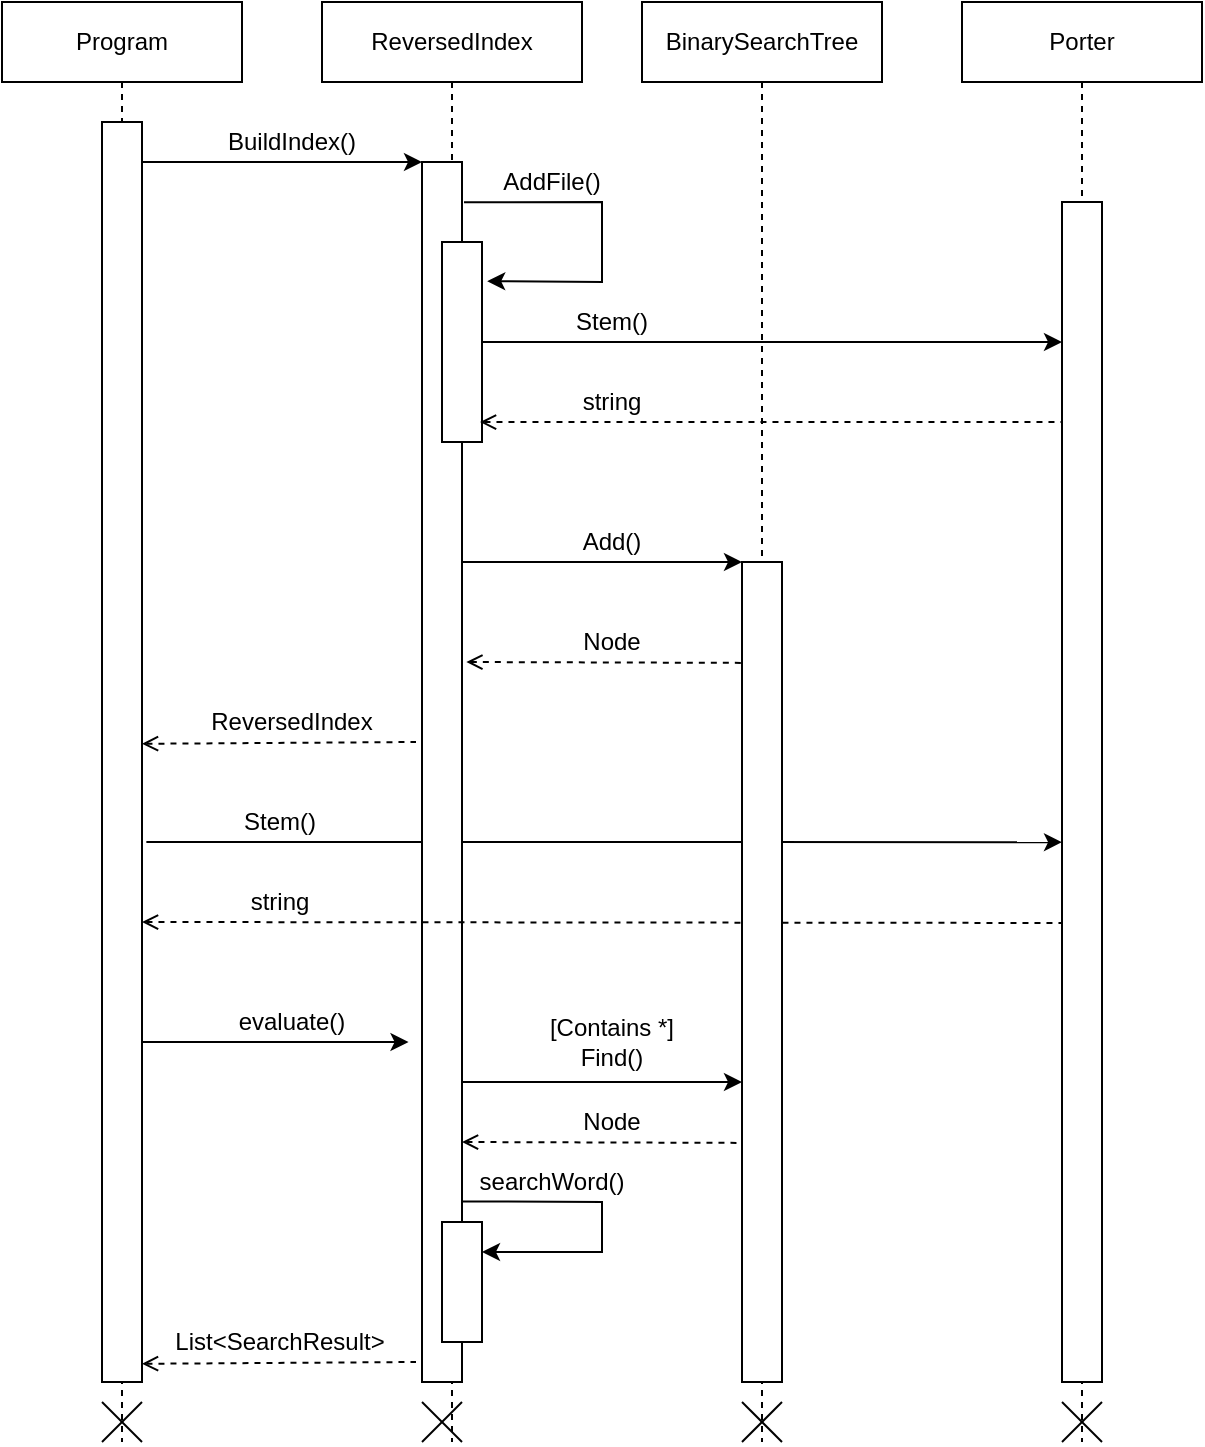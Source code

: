 <mxfile version="17.4.4" type="device"><diagram id="iSCmRoPo0ASPjFu_wzdr" name="Page-1"><mxGraphModel dx="1185" dy="662" grid="1" gridSize="10" guides="1" tooltips="1" connect="1" arrows="1" fold="1" page="1" pageScale="1" pageWidth="850" pageHeight="1100" math="0" shadow="0"><root><mxCell id="0"/><mxCell id="1" parent="0"/><mxCell id="e_7UNSTledOTbagT1MdI-7" value="" style="endArrow=classic;html=1;rounded=0;entryX=0;entryY=0;entryDx=0;entryDy=0;" parent="1" source="e_7UNSTledOTbagT1MdI-1" target="e_7UNSTledOTbagT1MdI-5" edge="1"><mxGeometry width="50" height="50" relative="1" as="geometry"><mxPoint x="130" y="120" as="sourcePoint"/><mxPoint x="280" y="470" as="targetPoint"/></mxGeometry></mxCell><mxCell id="e_7UNSTledOTbagT1MdI-9" value="" style="endArrow=classic;html=1;rounded=0;entryX=0;entryY=0;entryDx=0;entryDy=0;" parent="1" source="e_7UNSTledOTbagT1MdI-2" target="e_7UNSTledOTbagT1MdI-10" edge="1"><mxGeometry width="50" height="50" relative="1" as="geometry"><mxPoint x="320" y="240" as="sourcePoint"/><mxPoint x="410" y="400" as="targetPoint"/></mxGeometry></mxCell><mxCell id="e_7UNSTledOTbagT1MdI-1" value="Program" style="shape=umlLifeline;perimeter=lifelinePerimeter;whiteSpace=wrap;html=1;container=1;collapsible=0;recursiveResize=0;outlineConnect=0;" parent="1" vertex="1"><mxGeometry x="40" y="40" width="120" height="720" as="geometry"/></mxCell><mxCell id="e_7UNSTledOTbagT1MdI-6" value="" style="rounded=0;whiteSpace=wrap;html=1;" parent="e_7UNSTledOTbagT1MdI-1" vertex="1"><mxGeometry x="50" y="60" width="20" height="630" as="geometry"/></mxCell><mxCell id="e_7UNSTledOTbagT1MdI-8" value="BuildIndex()" style="text;html=1;strokeColor=none;fillColor=none;align=center;verticalAlign=middle;whiteSpace=wrap;rounded=0;" parent="e_7UNSTledOTbagT1MdI-1" vertex="1"><mxGeometry x="130" y="60" width="30" height="20" as="geometry"/></mxCell><mxCell id="e_7UNSTledOTbagT1MdI-36" value="" style="endArrow=none;html=1;rounded=0;exitX=1.15;exitY=0.095;exitDx=0;exitDy=0;exitPerimeter=0;entryX=0;entryY=0;entryDx=0;entryDy=0;startArrow=open;startFill=0;endFill=0;dashed=1;" parent="e_7UNSTledOTbagT1MdI-1" edge="1"><mxGeometry width="50" height="50" relative="1" as="geometry"><mxPoint x="70" y="680.9" as="sourcePoint"/><mxPoint x="207" y="680.0" as="targetPoint"/></mxGeometry></mxCell><mxCell id="e_7UNSTledOTbagT1MdI-49" value="" style="endArrow=none;html=1;rounded=0;" parent="e_7UNSTledOTbagT1MdI-1" edge="1"><mxGeometry width="50" height="50" relative="1" as="geometry"><mxPoint x="50" y="720" as="sourcePoint"/><mxPoint x="70" y="700" as="targetPoint"/></mxGeometry></mxCell><mxCell id="e_7UNSTledOTbagT1MdI-50" value="" style="endArrow=none;html=1;rounded=0;" parent="e_7UNSTledOTbagT1MdI-1" edge="1"><mxGeometry width="50" height="50" relative="1" as="geometry"><mxPoint x="70" y="720" as="sourcePoint"/><mxPoint x="50" y="700" as="targetPoint"/></mxGeometry></mxCell><mxCell id="e_7UNSTledOTbagT1MdI-17" value="" style="endArrow=none;html=1;rounded=0;exitX=1.15;exitY=0.095;exitDx=0;exitDy=0;exitPerimeter=0;entryX=0;entryY=0;entryDx=0;entryDy=0;startArrow=open;startFill=0;endFill=0;dashed=1;" parent="e_7UNSTledOTbagT1MdI-1" edge="1"><mxGeometry width="50" height="50" relative="1" as="geometry"><mxPoint x="70.0" y="370.9" as="sourcePoint"/><mxPoint x="207" y="370" as="targetPoint"/></mxGeometry></mxCell><mxCell id="e_7UNSTledOTbagT1MdI-2" value="ReversedIndex" style="shape=umlLifeline;perimeter=lifelinePerimeter;whiteSpace=wrap;html=1;container=1;collapsible=0;recursiveResize=0;outlineConnect=0;" parent="1" vertex="1"><mxGeometry x="200" y="40" width="130" height="720" as="geometry"/></mxCell><mxCell id="e_7UNSTledOTbagT1MdI-26" value="" style="endArrow=classic;html=1;rounded=0;exitX=1.109;exitY=0.124;exitDx=0;exitDy=0;exitPerimeter=0;" parent="e_7UNSTledOTbagT1MdI-2" edge="1"><mxGeometry width="50" height="50" relative="1" as="geometry"><mxPoint x="-87.82" y="420" as="sourcePoint"/><mxPoint x="370" y="420.09" as="targetPoint"/></mxGeometry></mxCell><mxCell id="e_7UNSTledOTbagT1MdI-5" value="" style="rounded=0;whiteSpace=wrap;html=1;" parent="e_7UNSTledOTbagT1MdI-2" vertex="1"><mxGeometry x="50" y="80" width="20" height="610" as="geometry"/></mxCell><mxCell id="e_7UNSTledOTbagT1MdI-42" value="" style="endArrow=none;html=1;rounded=0;exitX=1.109;exitY=0.163;exitDx=0;exitDy=0;exitPerimeter=0;entryX=0;entryY=0;entryDx=0;entryDy=0;endFill=0;startArrow=open;startFill=0;dashed=1;" parent="e_7UNSTledOTbagT1MdI-2" edge="1"><mxGeometry width="50" height="50" relative="1" as="geometry"><mxPoint x="70" y="570" as="sourcePoint"/><mxPoint x="207.82" y="570.44" as="targetPoint"/></mxGeometry></mxCell><mxCell id="e_7UNSTledOTbagT1MdI-45" value="" style="rounded=0;whiteSpace=wrap;html=1;" parent="e_7UNSTledOTbagT1MdI-2" vertex="1"><mxGeometry x="60" y="610" width="20" height="60" as="geometry"/></mxCell><mxCell id="e_7UNSTledOTbagT1MdI-47" value="" style="endArrow=classic;html=1;rounded=0;exitX=1.109;exitY=0.124;exitDx=0;exitDy=0;exitPerimeter=0;entryX=1;entryY=0.25;entryDx=0;entryDy=0;" parent="e_7UNSTledOTbagT1MdI-2" target="e_7UNSTledOTbagT1MdI-45" edge="1"><mxGeometry width="50" height="50" relative="1" as="geometry"><mxPoint x="70" y="599.69" as="sourcePoint"/><mxPoint x="210" y="599.69" as="targetPoint"/><Array as="points"><mxPoint x="140" y="600"/><mxPoint x="140" y="625"/></Array></mxGeometry></mxCell><mxCell id="e_7UNSTledOTbagT1MdI-51" value="" style="endArrow=none;html=1;rounded=0;" parent="e_7UNSTledOTbagT1MdI-2" edge="1"><mxGeometry width="50" height="50" relative="1" as="geometry"><mxPoint x="50" y="720" as="sourcePoint"/><mxPoint x="70" y="700" as="targetPoint"/></mxGeometry></mxCell><mxCell id="e_7UNSTledOTbagT1MdI-52" value="" style="endArrow=none;html=1;rounded=0;" parent="e_7UNSTledOTbagT1MdI-2" edge="1"><mxGeometry width="50" height="50" relative="1" as="geometry"><mxPoint x="70" y="720" as="sourcePoint"/><mxPoint x="50" y="700" as="targetPoint"/></mxGeometry></mxCell><mxCell id="e_7UNSTledOTbagT1MdI-33" value="" style="endArrow=classic;html=1;rounded=0;exitX=1.174;exitY=0.049;exitDx=0;exitDy=0;exitPerimeter=0;entryX=0;entryY=0;entryDx=0;entryDy=0;" parent="e_7UNSTledOTbagT1MdI-2" edge="1"><mxGeometry width="50" height="50" relative="1" as="geometry"><mxPoint x="-90.0" y="520" as="sourcePoint"/><mxPoint x="43.26" y="520.0" as="targetPoint"/></mxGeometry></mxCell><mxCell id="yjPEb3l-jMLnGkHM-C5R-2" value="" style="rounded=0;whiteSpace=wrap;html=1;" vertex="1" parent="e_7UNSTledOTbagT1MdI-2"><mxGeometry x="60" y="120" width="20" height="100" as="geometry"/></mxCell><mxCell id="yjPEb3l-jMLnGkHM-C5R-3" value="" style="endArrow=classic;html=1;rounded=0;exitX=1.05;exitY=0.033;exitDx=0;exitDy=0;exitPerimeter=0;entryX=1.13;entryY=0.196;entryDx=0;entryDy=0;entryPerimeter=0;" edge="1" parent="e_7UNSTledOTbagT1MdI-2" source="e_7UNSTledOTbagT1MdI-5" target="yjPEb3l-jMLnGkHM-C5R-2"><mxGeometry width="50" height="50" relative="1" as="geometry"><mxPoint x="220" y="240" as="sourcePoint"/><mxPoint x="140" y="100" as="targetPoint"/><Array as="points"><mxPoint x="140" y="100"/><mxPoint x="140" y="140"/></Array></mxGeometry></mxCell><mxCell id="yjPEb3l-jMLnGkHM-C5R-4" value="AddFile()" style="text;html=1;strokeColor=none;fillColor=none;align=center;verticalAlign=middle;whiteSpace=wrap;rounded=0;" vertex="1" parent="e_7UNSTledOTbagT1MdI-2"><mxGeometry x="100" y="80" width="30" height="20" as="geometry"/></mxCell><mxCell id="e_7UNSTledOTbagT1MdI-27" value="" style="endArrow=none;html=1;rounded=0;entryX=0;entryY=0;entryDx=0;entryDy=0;endFill=0;startArrow=open;startFill=0;dashed=1;" parent="e_7UNSTledOTbagT1MdI-2" edge="1"><mxGeometry width="50" height="50" relative="1" as="geometry"><mxPoint x="-90" y="460" as="sourcePoint"/><mxPoint x="372.82" y="460.49" as="targetPoint"/></mxGeometry></mxCell><mxCell id="e_7UNSTledOTbagT1MdI-3" value="BinarySearchTree" style="shape=umlLifeline;perimeter=lifelinePerimeter;whiteSpace=wrap;html=1;container=1;collapsible=0;recursiveResize=0;outlineConnect=0;" parent="1" vertex="1"><mxGeometry x="360" y="40" width="120" height="720" as="geometry"/></mxCell><mxCell id="e_7UNSTledOTbagT1MdI-10" value="" style="rounded=0;whiteSpace=wrap;html=1;" parent="e_7UNSTledOTbagT1MdI-3" vertex="1"><mxGeometry x="50" y="280" width="20" height="410" as="geometry"/></mxCell><mxCell id="e_7UNSTledOTbagT1MdI-53" value="" style="endArrow=none;html=1;rounded=0;" parent="e_7UNSTledOTbagT1MdI-3" edge="1"><mxGeometry width="50" height="50" relative="1" as="geometry"><mxPoint x="50" y="720" as="sourcePoint"/><mxPoint x="70" y="700" as="targetPoint"/></mxGeometry></mxCell><mxCell id="e_7UNSTledOTbagT1MdI-54" value="" style="endArrow=none;html=1;rounded=0;" parent="e_7UNSTledOTbagT1MdI-3" edge="1"><mxGeometry width="50" height="50" relative="1" as="geometry"><mxPoint x="70" y="720" as="sourcePoint"/><mxPoint x="50" y="700" as="targetPoint"/></mxGeometry></mxCell><mxCell id="e_7UNSTledOTbagT1MdI-21" value="" style="endArrow=none;html=1;rounded=0;entryX=0;entryY=0;entryDx=0;entryDy=0;endFill=0;startArrow=open;startFill=0;dashed=1;" parent="e_7UNSTledOTbagT1MdI-3" edge="1"><mxGeometry width="50" height="50" relative="1" as="geometry"><mxPoint x="-81" y="210.01" as="sourcePoint"/><mxPoint x="211.82" y="210.0" as="targetPoint"/></mxGeometry></mxCell><mxCell id="e_7UNSTledOTbagT1MdI-20" value="" style="endArrow=classic;html=1;rounded=0;entryX=0;entryY=0;entryDx=0;entryDy=0;" parent="e_7UNSTledOTbagT1MdI-3" edge="1"><mxGeometry width="50" height="50" relative="1" as="geometry"><mxPoint x="-80" y="170" as="sourcePoint"/><mxPoint x="210" y="170" as="targetPoint"/></mxGeometry></mxCell><mxCell id="e_7UNSTledOTbagT1MdI-12" value="" style="endArrow=none;html=1;rounded=0;exitX=1.109;exitY=0.163;exitDx=0;exitDy=0;exitPerimeter=0;entryX=0;entryY=0;entryDx=0;entryDy=0;endFill=0;startArrow=open;startFill=0;dashed=1;" parent="e_7UNSTledOTbagT1MdI-3" edge="1"><mxGeometry width="50" height="50" relative="1" as="geometry"><mxPoint x="-87.82" y="330.0" as="sourcePoint"/><mxPoint x="50" y="330.44" as="targetPoint"/></mxGeometry></mxCell><mxCell id="e_7UNSTledOTbagT1MdI-4" value="Porter" style="shape=umlLifeline;perimeter=lifelinePerimeter;whiteSpace=wrap;html=1;container=1;collapsible=0;recursiveResize=0;outlineConnect=0;" parent="1" vertex="1"><mxGeometry x="520" y="40" width="120" height="720" as="geometry"/></mxCell><mxCell id="e_7UNSTledOTbagT1MdI-19" value="" style="rounded=0;whiteSpace=wrap;html=1;" parent="e_7UNSTledOTbagT1MdI-4" vertex="1"><mxGeometry x="50" y="100" width="20" height="590" as="geometry"/></mxCell><mxCell id="e_7UNSTledOTbagT1MdI-55" value="" style="endArrow=none;html=1;rounded=0;" parent="e_7UNSTledOTbagT1MdI-4" edge="1"><mxGeometry width="50" height="50" relative="1" as="geometry"><mxPoint x="50" y="720" as="sourcePoint"/><mxPoint x="70" y="700" as="targetPoint"/></mxGeometry></mxCell><mxCell id="e_7UNSTledOTbagT1MdI-56" value="" style="endArrow=none;html=1;rounded=0;" parent="e_7UNSTledOTbagT1MdI-4" edge="1"><mxGeometry width="50" height="50" relative="1" as="geometry"><mxPoint x="70" y="720" as="sourcePoint"/><mxPoint x="50" y="700" as="targetPoint"/></mxGeometry></mxCell><mxCell id="e_7UNSTledOTbagT1MdI-14" value="Node" style="text;html=1;strokeColor=none;fillColor=none;align=center;verticalAlign=middle;whiteSpace=wrap;rounded=0;" parent="1" vertex="1"><mxGeometry x="330" y="350" width="30" height="20" as="geometry"/></mxCell><mxCell id="e_7UNSTledOTbagT1MdI-22" value="Stem()" style="text;html=1;strokeColor=none;fillColor=none;align=center;verticalAlign=middle;whiteSpace=wrap;rounded=0;" parent="1" vertex="1"><mxGeometry x="330" y="190" width="30" height="20" as="geometry"/></mxCell><mxCell id="e_7UNSTledOTbagT1MdI-24" value="string" style="text;html=1;strokeColor=none;fillColor=none;align=center;verticalAlign=middle;whiteSpace=wrap;rounded=0;" parent="1" vertex="1"><mxGeometry x="330" y="230" width="30" height="20" as="geometry"/></mxCell><mxCell id="e_7UNSTledOTbagT1MdI-11" value="Add()" style="text;html=1;strokeColor=none;fillColor=none;align=center;verticalAlign=middle;whiteSpace=wrap;rounded=0;" parent="1" vertex="1"><mxGeometry x="330" y="300" width="30" height="20" as="geometry"/></mxCell><mxCell id="e_7UNSTledOTbagT1MdI-30" value="Stem()" style="text;html=1;strokeColor=none;fillColor=none;align=center;verticalAlign=middle;whiteSpace=wrap;rounded=0;" parent="1" vertex="1"><mxGeometry x="163.5" y="440" width="30" height="20" as="geometry"/></mxCell><mxCell id="e_7UNSTledOTbagT1MdI-32" value="string" style="text;html=1;strokeColor=none;fillColor=none;align=center;verticalAlign=middle;whiteSpace=wrap;rounded=0;" parent="1" vertex="1"><mxGeometry x="163.5" y="480" width="30" height="20" as="geometry"/></mxCell><mxCell id="e_7UNSTledOTbagT1MdI-34" value="evaluate()" style="text;html=1;strokeColor=none;fillColor=none;align=center;verticalAlign=middle;whiteSpace=wrap;rounded=0;" parent="1" vertex="1"><mxGeometry x="170" y="540" width="30" height="20" as="geometry"/></mxCell><mxCell id="e_7UNSTledOTbagT1MdI-38" value="List&amp;lt;SearchResult&amp;gt;" style="text;html=1;strokeColor=none;fillColor=none;align=center;verticalAlign=middle;whiteSpace=wrap;rounded=0;" parent="1" vertex="1"><mxGeometry x="163.5" y="700" width="30" height="20" as="geometry"/></mxCell><mxCell id="e_7UNSTledOTbagT1MdI-40" value="" style="endArrow=classic;html=1;rounded=0;exitX=1.109;exitY=0.124;exitDx=0;exitDy=0;exitPerimeter=0;entryX=0;entryY=0;entryDx=0;entryDy=0;" parent="1" edge="1"><mxGeometry width="50" height="50" relative="1" as="geometry"><mxPoint x="270.0" y="580.0" as="sourcePoint"/><mxPoint x="410" y="580" as="targetPoint"/></mxGeometry></mxCell><mxCell id="e_7UNSTledOTbagT1MdI-43" value="Node" style="text;html=1;strokeColor=none;fillColor=none;align=center;verticalAlign=middle;whiteSpace=wrap;rounded=0;" parent="1" vertex="1"><mxGeometry x="330" y="590" width="30" height="20" as="geometry"/></mxCell><mxCell id="e_7UNSTledOTbagT1MdI-48" value="searchWord()" style="text;html=1;strokeColor=none;fillColor=none;align=center;verticalAlign=middle;whiteSpace=wrap;rounded=0;" parent="1" vertex="1"><mxGeometry x="300" y="620" width="30" height="20" as="geometry"/></mxCell><mxCell id="e_7UNSTledOTbagT1MdI-44" value="[Contains *]&lt;br&gt;Find()" style="text;html=1;strokeColor=none;fillColor=none;align=center;verticalAlign=middle;whiteSpace=wrap;rounded=0;" parent="1" vertex="1"><mxGeometry x="310" y="540" width="70" height="40" as="geometry"/></mxCell><mxCell id="e_7UNSTledOTbagT1MdI-18" value="ReversedIndex" style="text;html=1;strokeColor=none;fillColor=none;align=center;verticalAlign=middle;whiteSpace=wrap;rounded=0;" parent="1" vertex="1"><mxGeometry x="170" y="390" width="30" height="20" as="geometry"/></mxCell></root></mxGraphModel></diagram></mxfile>